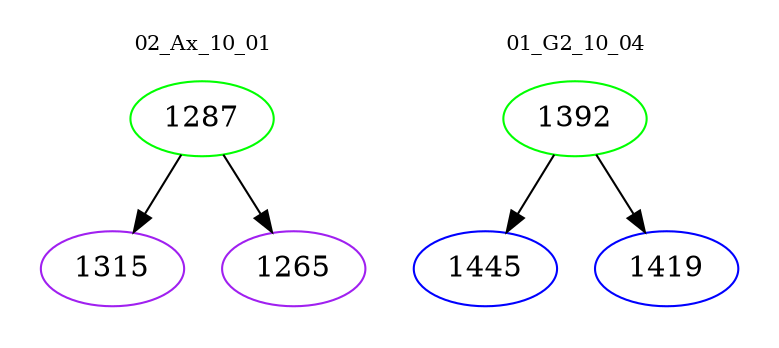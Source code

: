 digraph{
subgraph cluster_0 {
color = white
label = "02_Ax_10_01";
fontsize=10;
T0_1287 [label="1287", color="green"]
T0_1287 -> T0_1315 [color="black"]
T0_1315 [label="1315", color="purple"]
T0_1287 -> T0_1265 [color="black"]
T0_1265 [label="1265", color="purple"]
}
subgraph cluster_1 {
color = white
label = "01_G2_10_04";
fontsize=10;
T1_1392 [label="1392", color="green"]
T1_1392 -> T1_1445 [color="black"]
T1_1445 [label="1445", color="blue"]
T1_1392 -> T1_1419 [color="black"]
T1_1419 [label="1419", color="blue"]
}
}
